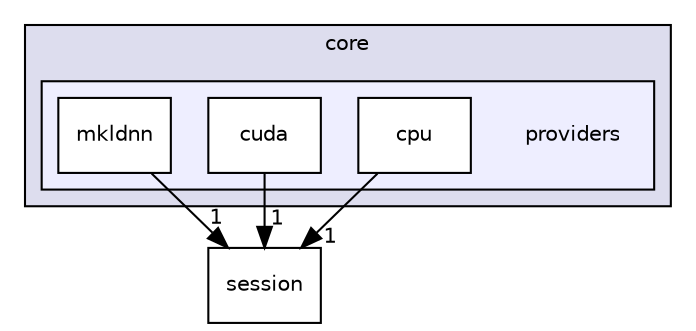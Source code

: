 digraph "onnxruntime/include/onnxruntime/core/providers" {
  compound=true
  node [ fontsize="10", fontname="Helvetica"];
  edge [ labelfontsize="10", labelfontname="Helvetica"];
  subgraph clusterdir_48a215034096b7d38d25d28d3b6122be {
    graph [ bgcolor="#ddddee", pencolor="black", label="core" fontname="Helvetica", fontsize="10", URL="dir_48a215034096b7d38d25d28d3b6122be.html"]
  subgraph clusterdir_430679522f5f99c93276ff28b0dda849 {
    graph [ bgcolor="#eeeeff", pencolor="black", label="" URL="dir_430679522f5f99c93276ff28b0dda849.html"];
    dir_430679522f5f99c93276ff28b0dda849 [shape=plaintext label="providers"];
    dir_54f7397e34e2466148c4217b382f6ab2 [shape=box label="cpu" color="black" fillcolor="white" style="filled" URL="dir_54f7397e34e2466148c4217b382f6ab2.html"];
    dir_4dedf0c0e9f3e548eeae22606e64c265 [shape=box label="cuda" color="black" fillcolor="white" style="filled" URL="dir_4dedf0c0e9f3e548eeae22606e64c265.html"];
    dir_f2294bfee653ca5ed641ae15de5d9f90 [shape=box label="mkldnn" color="black" fillcolor="white" style="filled" URL="dir_f2294bfee653ca5ed641ae15de5d9f90.html"];
  }
  }
  dir_260d19548b962cb3f7f53e55140fd4e8 [shape=box label="session" URL="dir_260d19548b962cb3f7f53e55140fd4e8.html"];
  dir_f2294bfee653ca5ed641ae15de5d9f90->dir_260d19548b962cb3f7f53e55140fd4e8 [headlabel="1", labeldistance=1.5 headhref="dir_000023_000017.html"];
  dir_54f7397e34e2466148c4217b382f6ab2->dir_260d19548b962cb3f7f53e55140fd4e8 [headlabel="1", labeldistance=1.5 headhref="dir_000021_000017.html"];
  dir_4dedf0c0e9f3e548eeae22606e64c265->dir_260d19548b962cb3f7f53e55140fd4e8 [headlabel="1", labeldistance=1.5 headhref="dir_000022_000017.html"];
}
